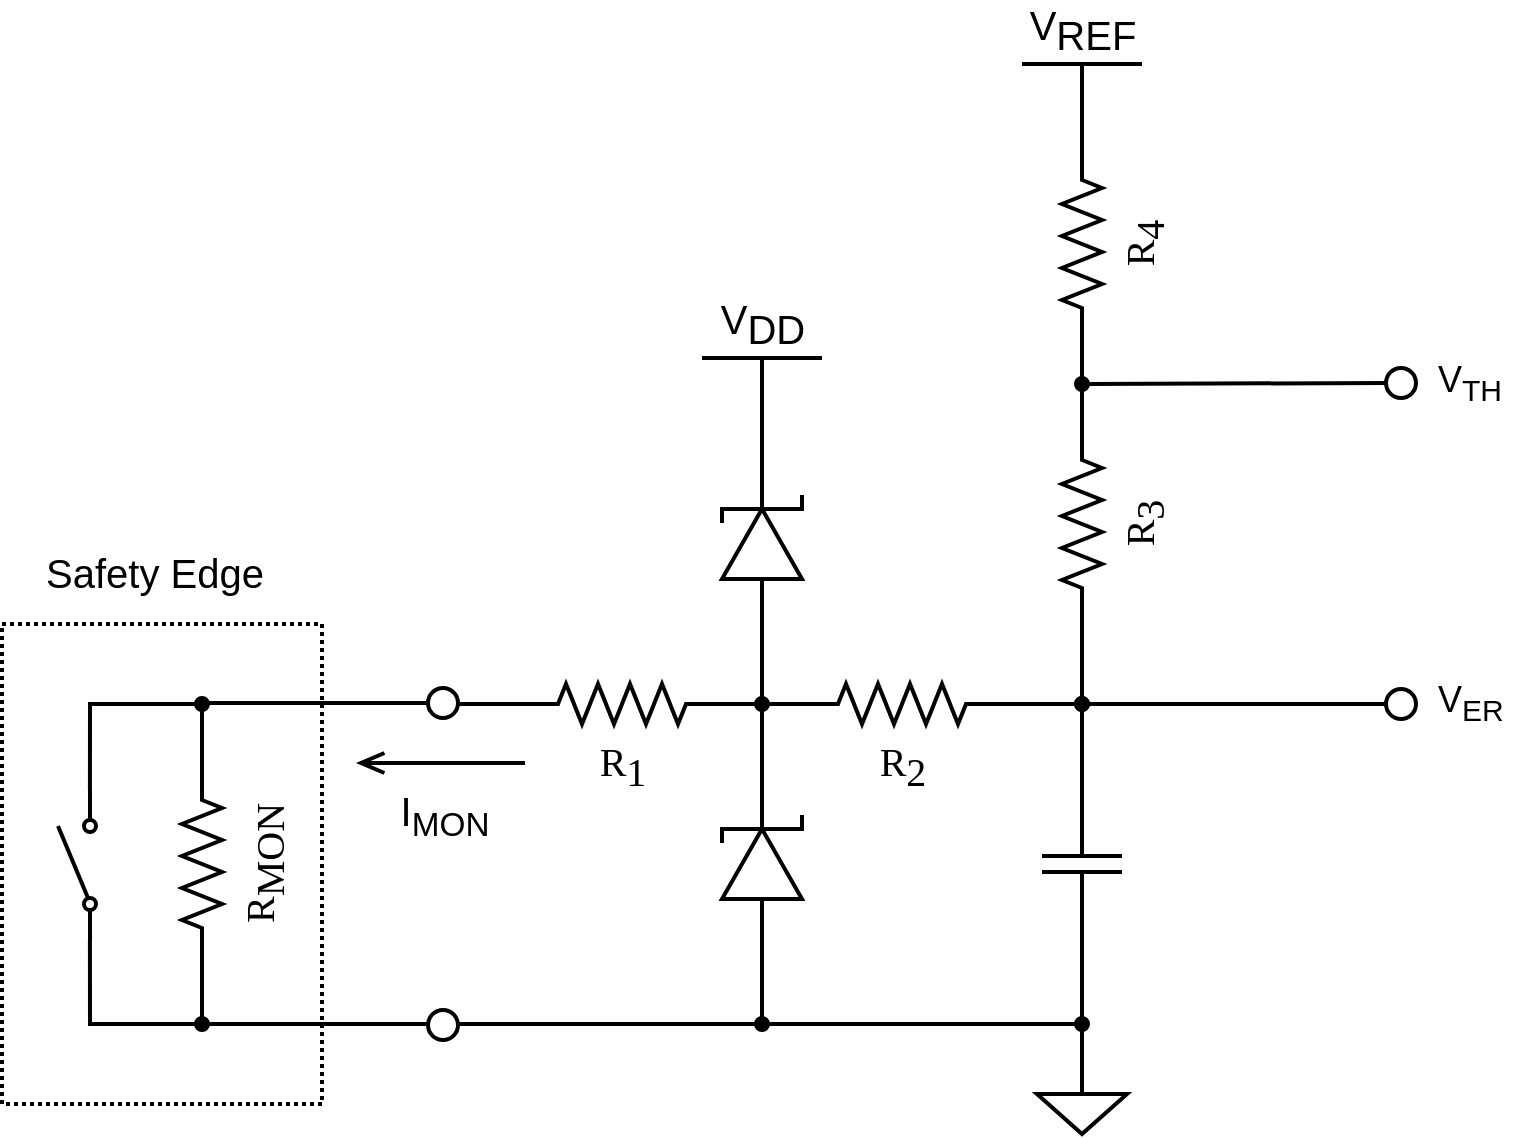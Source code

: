 <mxfile version="11.2.5" type="device" pages="1"><diagram name="Page-1" id="7e0a89b8-554c-2b80-1dc8-d5c74ca68de4"><mxGraphModel dx="946" dy="629" grid="1" gridSize="10" guides="1" tooltips="1" connect="1" arrows="1" fold="1" page="1" pageScale="1" pageWidth="1100" pageHeight="850" background="#ffffff" math="0" shadow="0"><root><mxCell id="0"/><mxCell id="1" parent="0"/><mxCell id="UEdEgDnSBhJbmZpp4nxu-49" value="" style="rounded=0;whiteSpace=wrap;html=1;strokeWidth=2;fontSize=18;dashed=1;dashPattern=1 1;" vertex="1" parent="1"><mxGeometry x="120" y="400" width="160" height="240" as="geometry"/></mxCell><mxCell id="1cb643a89b7d889d-1" value="R&lt;sub style=&quot;font-size: 20px;&quot;&gt;3&lt;/sub&gt;" style="verticalLabelPosition=bottom;shadow=0;dashed=0;align=center;fillColor=#ffffff;html=1;verticalAlign=top;strokeWidth=2;shape=mxgraph.electrical.resistors.resistor_2;rounded=1;comic=0;labelBackgroundColor=none;fontFamily=Verdana;fontSize=20;fontColor=#000000;rotation=-90;" parent="1" vertex="1"><mxGeometry x="610" y="340" width="100" height="20" as="geometry"/></mxCell><mxCell id="UEdEgDnSBhJbmZpp4nxu-16" style="edgeStyle=orthogonalEdgeStyle;rounded=0;orthogonalLoop=1;jettySize=auto;html=1;exitX=1;exitY=0.5;exitDx=0;exitDy=0;exitPerimeter=0;entryX=0;entryY=0.5;entryDx=0;entryDy=0;entryPerimeter=0;endArrow=none;endFill=0;strokeWidth=2;" edge="1" parent="1" source="1cb643a89b7d889d-3" target="1cb643a89b7d889d-4"><mxGeometry relative="1" as="geometry"/></mxCell><mxCell id="UEdEgDnSBhJbmZpp4nxu-17" style="edgeStyle=orthogonalEdgeStyle;rounded=0;orthogonalLoop=1;jettySize=auto;html=1;endArrow=none;endFill=0;strokeWidth=2;entryX=1;entryY=0.5;entryDx=0;entryDy=0;entryPerimeter=0;exitX=0;exitY=0.5;exitDx=0;exitDy=0;exitPerimeter=0;" edge="1" parent="1" source="UEdEgDnSBhJbmZpp4nxu-42" target="1cb643a89b7d889d-5"><mxGeometry relative="1" as="geometry"><mxPoint x="340" y="478" as="targetPoint"/><mxPoint x="333" y="440" as="sourcePoint"/></mxGeometry></mxCell><mxCell id="1cb643a89b7d889d-3" value="R&lt;sub style=&quot;font-size: 20px;&quot;&gt;1&lt;/sub&gt;" style="verticalLabelPosition=bottom;shadow=0;dashed=0;align=center;fillColor=#ffffff;html=1;verticalAlign=top;strokeWidth=2;shape=mxgraph.electrical.resistors.resistor_2;rounded=1;comic=0;labelBackgroundColor=none;fontFamily=Verdana;fontSize=20;fontColor=#000000;" parent="1" vertex="1"><mxGeometry x="380" y="430" width="100" height="20" as="geometry"/></mxCell><mxCell id="UEdEgDnSBhJbmZpp4nxu-15" style="edgeStyle=orthogonalEdgeStyle;rounded=0;orthogonalLoop=1;jettySize=auto;html=1;exitX=1;exitY=0.5;exitDx=0;exitDy=0;exitPerimeter=0;entryX=0;entryY=0.5;entryDx=0;entryDy=0;entryPerimeter=0;endArrow=none;endFill=0;strokeWidth=2;" edge="1" parent="1" source="1cb643a89b7d889d-4" target="1cb643a89b7d889d-1"><mxGeometry relative="1" as="geometry"><Array as="points"><mxPoint x="660" y="440"/></Array></mxGeometry></mxCell><mxCell id="1cb643a89b7d889d-4" value="R&lt;sub style=&quot;font-size: 20px;&quot;&gt;2&lt;/sub&gt;" style="verticalLabelPosition=bottom;shadow=0;dashed=0;align=center;fillColor=#ffffff;html=1;verticalAlign=top;strokeWidth=2;shape=mxgraph.electrical.resistors.resistor_2;rounded=1;comic=0;labelBackgroundColor=none;fontFamily=Verdana;fontSize=20;fontColor=#000000;" parent="1" vertex="1"><mxGeometry x="520" y="430" width="100" height="20" as="geometry"/></mxCell><mxCell id="UEdEgDnSBhJbmZpp4nxu-55" style="edgeStyle=orthogonalEdgeStyle;rounded=0;orthogonalLoop=1;jettySize=auto;html=1;exitX=0;exitY=0.5;exitDx=0;exitDy=0;exitPerimeter=0;entryX=0.5;entryY=0;entryDx=0;entryDy=0;entryPerimeter=0;endArrow=none;endFill=0;strokeWidth=2;fontSize=18;" edge="1" parent="1" source="1cb643a89b7d889d-5" target="UEdEgDnSBhJbmZpp4nxu-28"><mxGeometry relative="1" as="geometry"><Array as="points"><mxPoint x="220" y="600"/><mxPoint x="660" y="600"/></Array></mxGeometry></mxCell><mxCell id="1cb643a89b7d889d-5" value="R&lt;span style=&quot;font-size: 20px;&quot;&gt;&lt;sub style=&quot;font-size: 20px;&quot;&gt;MON&lt;/sub&gt;&lt;/span&gt;" style="verticalLabelPosition=bottom;shadow=0;dashed=0;align=center;fillColor=#ffffff;html=1;verticalAlign=top;strokeWidth=2;shape=mxgraph.electrical.resistors.resistor_2;rounded=1;comic=0;labelBackgroundColor=none;fontFamily=Verdana;fontSize=20;fontColor=#000000;rotation=-90;" parent="1" vertex="1"><mxGeometry x="170" y="510" width="100" height="20" as="geometry"/></mxCell><mxCell id="UEdEgDnSBhJbmZpp4nxu-26" style="edgeStyle=none;rounded=0;orthogonalLoop=1;jettySize=auto;html=1;exitX=0;exitY=0.5;exitDx=0;exitDy=0;exitPerimeter=0;entryX=1;entryY=0.5;entryDx=0;entryDy=0;entryPerimeter=0;endArrow=none;endFill=0;fontSize=18;strokeWidth=2;" edge="1" parent="1" source="UEdEgDnSBhJbmZpp4nxu-8" target="1cb643a89b7d889d-1"><mxGeometry relative="1" as="geometry"/></mxCell><mxCell id="UEdEgDnSBhJbmZpp4nxu-8" value="R&lt;sub style=&quot;font-size: 20px;&quot;&gt;4&lt;/sub&gt;" style="verticalLabelPosition=bottom;shadow=0;dashed=0;align=center;fillColor=#ffffff;html=1;verticalAlign=top;strokeWidth=2;shape=mxgraph.electrical.resistors.resistor_2;rounded=1;comic=0;labelBackgroundColor=none;fontFamily=Verdana;fontSize=20;fontColor=#000000;rotation=-90;" vertex="1" parent="1"><mxGeometry x="610" y="200" width="100" height="20" as="geometry"/></mxCell><mxCell id="UEdEgDnSBhJbmZpp4nxu-9" value="V&lt;sub style=&quot;font-size: 20px&quot;&gt;REF&lt;/sub&gt;" style="verticalLabelPosition=top;verticalAlign=bottom;shape=mxgraph.electrical.signal_sources.vss2;shadow=0;dashed=0;fillColor=#ffffff;align=center;strokeColor=#000000;strokeWidth=2;fontSize=20;html=1;" vertex="1" parent="1"><mxGeometry x="630" y="120" width="60" height="40" as="geometry"/></mxCell><mxCell id="UEdEgDnSBhJbmZpp4nxu-28" value="" style="pointerEvents=1;verticalLabelPosition=bottom;shadow=0;dashed=0;align=center;fillColor=#ffffff;html=1;verticalAlign=top;strokeWidth=2;shape=mxgraph.electrical.signal_sources.signal_ground;fontSize=18;" vertex="1" parent="1"><mxGeometry x="637.5" y="625" width="45" height="30" as="geometry"/></mxCell><mxCell id="UEdEgDnSBhJbmZpp4nxu-46" style="edgeStyle=orthogonalEdgeStyle;rounded=0;orthogonalLoop=1;jettySize=auto;html=1;exitX=1;exitY=0.84;exitDx=0;exitDy=0;exitPerimeter=0;endArrow=oval;endFill=1;strokeWidth=2;fontSize=18;" edge="1" parent="1" source="UEdEgDnSBhJbmZpp4nxu-48"><mxGeometry relative="1" as="geometry"><mxPoint x="220" y="440" as="targetPoint"/><Array as="points"><mxPoint x="164" y="440"/></Array></mxGeometry></mxCell><mxCell id="UEdEgDnSBhJbmZpp4nxu-47" style="edgeStyle=orthogonalEdgeStyle;rounded=0;orthogonalLoop=1;jettySize=auto;html=1;exitX=0;exitY=0.84;exitDx=0;exitDy=0;exitPerimeter=0;endArrow=oval;endFill=1;strokeWidth=2;fontSize=18;" edge="1" parent="1" source="UEdEgDnSBhJbmZpp4nxu-48"><mxGeometry relative="1" as="geometry"><mxPoint x="220" y="600" as="targetPoint"/><Array as="points"><mxPoint x="164" y="600"/></Array></mxGeometry></mxCell><mxCell id="UEdEgDnSBhJbmZpp4nxu-41" value="" style="verticalLabelPosition=bottom;shadow=0;dashed=0;align=center;fillColor=#ffffff;html=1;verticalAlign=top;strokeWidth=2;shape=ellipse;perimeter=ellipsePerimeter;fontSize=18;" vertex="1" parent="1"><mxGeometry x="333" y="593" width="15" height="15" as="geometry"/></mxCell><mxCell id="UEdEgDnSBhJbmZpp4nxu-42" value="" style="verticalLabelPosition=bottom;shadow=0;dashed=0;align=center;fillColor=#ffffff;html=1;verticalAlign=top;strokeWidth=2;shape=ellipse;perimeter=ellipsePerimeter;fontSize=18;" vertex="1" parent="1"><mxGeometry x="333" y="432" width="15" height="15" as="geometry"/></mxCell><mxCell id="UEdEgDnSBhJbmZpp4nxu-44" style="edgeStyle=orthogonalEdgeStyle;rounded=0;orthogonalLoop=1;jettySize=auto;html=1;endArrow=none;endFill=0;strokeWidth=2;entryX=1;entryY=0.5;entryDx=0;entryDy=0;entryPerimeter=0;exitX=0;exitY=0.5;exitDx=0;exitDy=0;exitPerimeter=0;" edge="1" parent="1" source="1cb643a89b7d889d-3" target="UEdEgDnSBhJbmZpp4nxu-42"><mxGeometry relative="1" as="geometry"><mxPoint x="220" y="470" as="targetPoint"/><mxPoint x="380" y="440" as="sourcePoint"/></mxGeometry></mxCell><mxCell id="UEdEgDnSBhJbmZpp4nxu-48" value="" style="pointerEvents=1;verticalLabelPosition=bottom;shadow=0;dashed=0;align=center;fillColor=#ffffff;html=1;verticalAlign=top;strokeWidth=2;shape=mxgraph.electrical.electro-mechanical.simple_switch;fontSize=18;rotation=-90;" vertex="1" parent="1"><mxGeometry x="120" y="511" width="75" height="19" as="geometry"/></mxCell><mxCell id="UEdEgDnSBhJbmZpp4nxu-51" style="edgeStyle=none;rounded=0;orthogonalLoop=1;jettySize=auto;html=1;exitX=0;exitY=0.5;exitDx=0;exitDy=0;endArrow=oval;endFill=1;strokeWidth=2;fontSize=18;" edge="1" parent="1" source="UEdEgDnSBhJbmZpp4nxu-50"><mxGeometry relative="1" as="geometry"><mxPoint x="660" y="280" as="targetPoint"/></mxGeometry></mxCell><mxCell id="UEdEgDnSBhJbmZpp4nxu-50" value="" style="verticalLabelPosition=bottom;shadow=0;dashed=0;align=center;fillColor=#ffffff;html=1;verticalAlign=top;strokeWidth=2;shape=ellipse;perimeter=ellipsePerimeter;fontSize=18;" vertex="1" parent="1"><mxGeometry x="812" y="272" width="15" height="15" as="geometry"/></mxCell><mxCell id="UEdEgDnSBhJbmZpp4nxu-52" style="edgeStyle=none;rounded=0;orthogonalLoop=1;jettySize=auto;html=1;exitX=0;exitY=0.5;exitDx=0;exitDy=0;endArrow=oval;endFill=1;strokeWidth=2;fontSize=18;" edge="1" parent="1" source="UEdEgDnSBhJbmZpp4nxu-53"><mxGeometry relative="1" as="geometry"><mxPoint x="660" y="440" as="targetPoint"/></mxGeometry></mxCell><mxCell id="UEdEgDnSBhJbmZpp4nxu-53" value="" style="verticalLabelPosition=bottom;shadow=0;dashed=0;align=center;fillColor=#ffffff;html=1;verticalAlign=top;strokeWidth=2;shape=ellipse;perimeter=ellipsePerimeter;fontSize=18;" vertex="1" parent="1"><mxGeometry x="812" y="432.5" width="15" height="15" as="geometry"/></mxCell><mxCell id="UEdEgDnSBhJbmZpp4nxu-60" style="edgeStyle=none;rounded=0;orthogonalLoop=1;jettySize=auto;html=1;exitX=0;exitY=0.5;exitDx=0;exitDy=0;exitPerimeter=0;endArrow=oval;endFill=1;strokeWidth=2;fontSize=18;" edge="1" parent="1" source="UEdEgDnSBhJbmZpp4nxu-56"><mxGeometry relative="1" as="geometry"><mxPoint x="500" y="600" as="targetPoint"/></mxGeometry></mxCell><mxCell id="UEdEgDnSBhJbmZpp4nxu-61" style="edgeStyle=none;rounded=0;orthogonalLoop=1;jettySize=auto;html=1;exitX=1;exitY=0.5;exitDx=0;exitDy=0;exitPerimeter=0;endArrow=oval;endFill=1;strokeWidth=2;fontSize=18;" edge="1" parent="1" source="UEdEgDnSBhJbmZpp4nxu-56"><mxGeometry relative="1" as="geometry"><mxPoint x="500" y="440" as="targetPoint"/></mxGeometry></mxCell><mxCell id="UEdEgDnSBhJbmZpp4nxu-56" value="" style="pointerEvents=1;fillColor=#000000;verticalLabelPosition=bottom;shadow=0;dashed=0;align=center;fillColor=#ffffff;html=1;verticalAlign=top;strokeWidth=2;shape=mxgraph.electrical.diodes.zener_diode_1;dashPattern=1 1;fontSize=18;rotation=-90;" vertex="1" parent="1"><mxGeometry x="465" y="500" width="70" height="40" as="geometry"/></mxCell><mxCell id="UEdEgDnSBhJbmZpp4nxu-58" style="edgeStyle=none;rounded=0;orthogonalLoop=1;jettySize=auto;html=1;exitX=0;exitY=0.5;exitDx=0;exitDy=0;exitPerimeter=0;endArrow=oval;endFill=1;strokeWidth=2;fontSize=18;" edge="1" parent="1" source="UEdEgDnSBhJbmZpp4nxu-57"><mxGeometry relative="1" as="geometry"><mxPoint x="660" y="440" as="targetPoint"/></mxGeometry></mxCell><mxCell id="UEdEgDnSBhJbmZpp4nxu-59" style="edgeStyle=none;rounded=0;orthogonalLoop=1;jettySize=auto;html=1;exitX=1;exitY=0.5;exitDx=0;exitDy=0;exitPerimeter=0;endArrow=oval;endFill=1;strokeWidth=2;fontSize=18;" edge="1" parent="1" source="UEdEgDnSBhJbmZpp4nxu-57"><mxGeometry relative="1" as="geometry"><mxPoint x="660" y="600" as="targetPoint"/></mxGeometry></mxCell><mxCell id="UEdEgDnSBhJbmZpp4nxu-57" value="" style="pointerEvents=1;verticalLabelPosition=bottom;shadow=0;dashed=0;align=center;fillColor=#ffffff;html=1;verticalAlign=top;strokeWidth=2;shape=mxgraph.electrical.capacitors.capacitor_1;dashPattern=1 1;fontSize=18;rotation=90;" vertex="1" parent="1"><mxGeometry x="620" y="500" width="80" height="40" as="geometry"/></mxCell><mxCell id="UEdEgDnSBhJbmZpp4nxu-71" style="edgeStyle=none;rounded=0;orthogonalLoop=1;jettySize=auto;html=1;exitX=0;exitY=0.5;exitDx=0;exitDy=0;exitPerimeter=0;endArrow=none;endFill=0;strokeWidth=2;fontSize=20;" edge="1" parent="1" source="UEdEgDnSBhJbmZpp4nxu-62"><mxGeometry relative="1" as="geometry"><mxPoint x="500" y="440" as="targetPoint"/></mxGeometry></mxCell><mxCell id="UEdEgDnSBhJbmZpp4nxu-62" value="" style="pointerEvents=1;fillColor=#000000;verticalLabelPosition=bottom;shadow=0;dashed=0;align=center;fillColor=#ffffff;html=1;verticalAlign=top;strokeWidth=2;shape=mxgraph.electrical.diodes.zener_diode_1;dashPattern=1 1;fontSize=18;rotation=-90;" vertex="1" parent="1"><mxGeometry x="465" y="340" width="70" height="40" as="geometry"/></mxCell><mxCell id="UEdEgDnSBhJbmZpp4nxu-63" value="V&lt;sub&gt;TH&lt;/sub&gt;" style="text;html=1;resizable=0;points=[];autosize=1;align=left;verticalAlign=top;spacingTop=-4;fontSize=18;" vertex="1" parent="1"><mxGeometry x="836" y="264.5" width="50" height="30" as="geometry"/></mxCell><mxCell id="UEdEgDnSBhJbmZpp4nxu-64" value="V&lt;sub&gt;ER&lt;/sub&gt;" style="text;html=1;resizable=0;points=[];autosize=1;align=left;verticalAlign=top;spacingTop=-4;fontSize=18;" vertex="1" parent="1"><mxGeometry x="836" y="424.5" width="50" height="30" as="geometry"/></mxCell><mxCell id="UEdEgDnSBhJbmZpp4nxu-70" style="edgeStyle=none;rounded=0;orthogonalLoop=1;jettySize=auto;html=1;exitX=0.5;exitY=1;exitDx=0;exitDy=0;exitPerimeter=0;entryX=1;entryY=0.5;entryDx=0;entryDy=0;entryPerimeter=0;endArrow=none;endFill=0;strokeWidth=2;fontSize=20;" edge="1" parent="1" source="UEdEgDnSBhJbmZpp4nxu-69" target="UEdEgDnSBhJbmZpp4nxu-62"><mxGeometry relative="1" as="geometry"/></mxCell><mxCell id="UEdEgDnSBhJbmZpp4nxu-69" value="V&lt;sub style=&quot;font-size: 20px&quot;&gt;DD&lt;/sub&gt;" style="verticalLabelPosition=top;verticalAlign=bottom;shape=mxgraph.electrical.signal_sources.vss2;shadow=0;dashed=0;fillColor=#ffffff;align=center;strokeColor=#000000;strokeWidth=2;fontSize=20;html=1;" vertex="1" parent="1"><mxGeometry x="470" y="267" width="60" height="40" as="geometry"/></mxCell><mxCell id="UEdEgDnSBhJbmZpp4nxu-72" value="Safety Edge" style="text;html=1;resizable=0;points=[];autosize=1;align=left;verticalAlign=top;spacingTop=-4;fontSize=20;" vertex="1" parent="1"><mxGeometry x="140" y="360" width="120" height="30" as="geometry"/></mxCell><mxCell id="UEdEgDnSBhJbmZpp4nxu-75" value="I&lt;sub&gt;MON&lt;/sub&gt;" style="verticalLabelPosition=bottom;verticalAlign=top;shape=mxgraph.electrical.signal_sources.current_flow;shadow=0;dashed=0;fillColor=#ffffff;align=center;strokeColor=#000000;strokeWidth=2;fontSize=20;html=1;dashPattern=1 1;rotation=0;horizontal=1;labelPosition=center;flipV=1;flipH=1;" vertex="1" parent="1"><mxGeometry x="299.5" y="464.5" width="82" height="10" as="geometry"/></mxCell></root></mxGraphModel></diagram></mxfile>